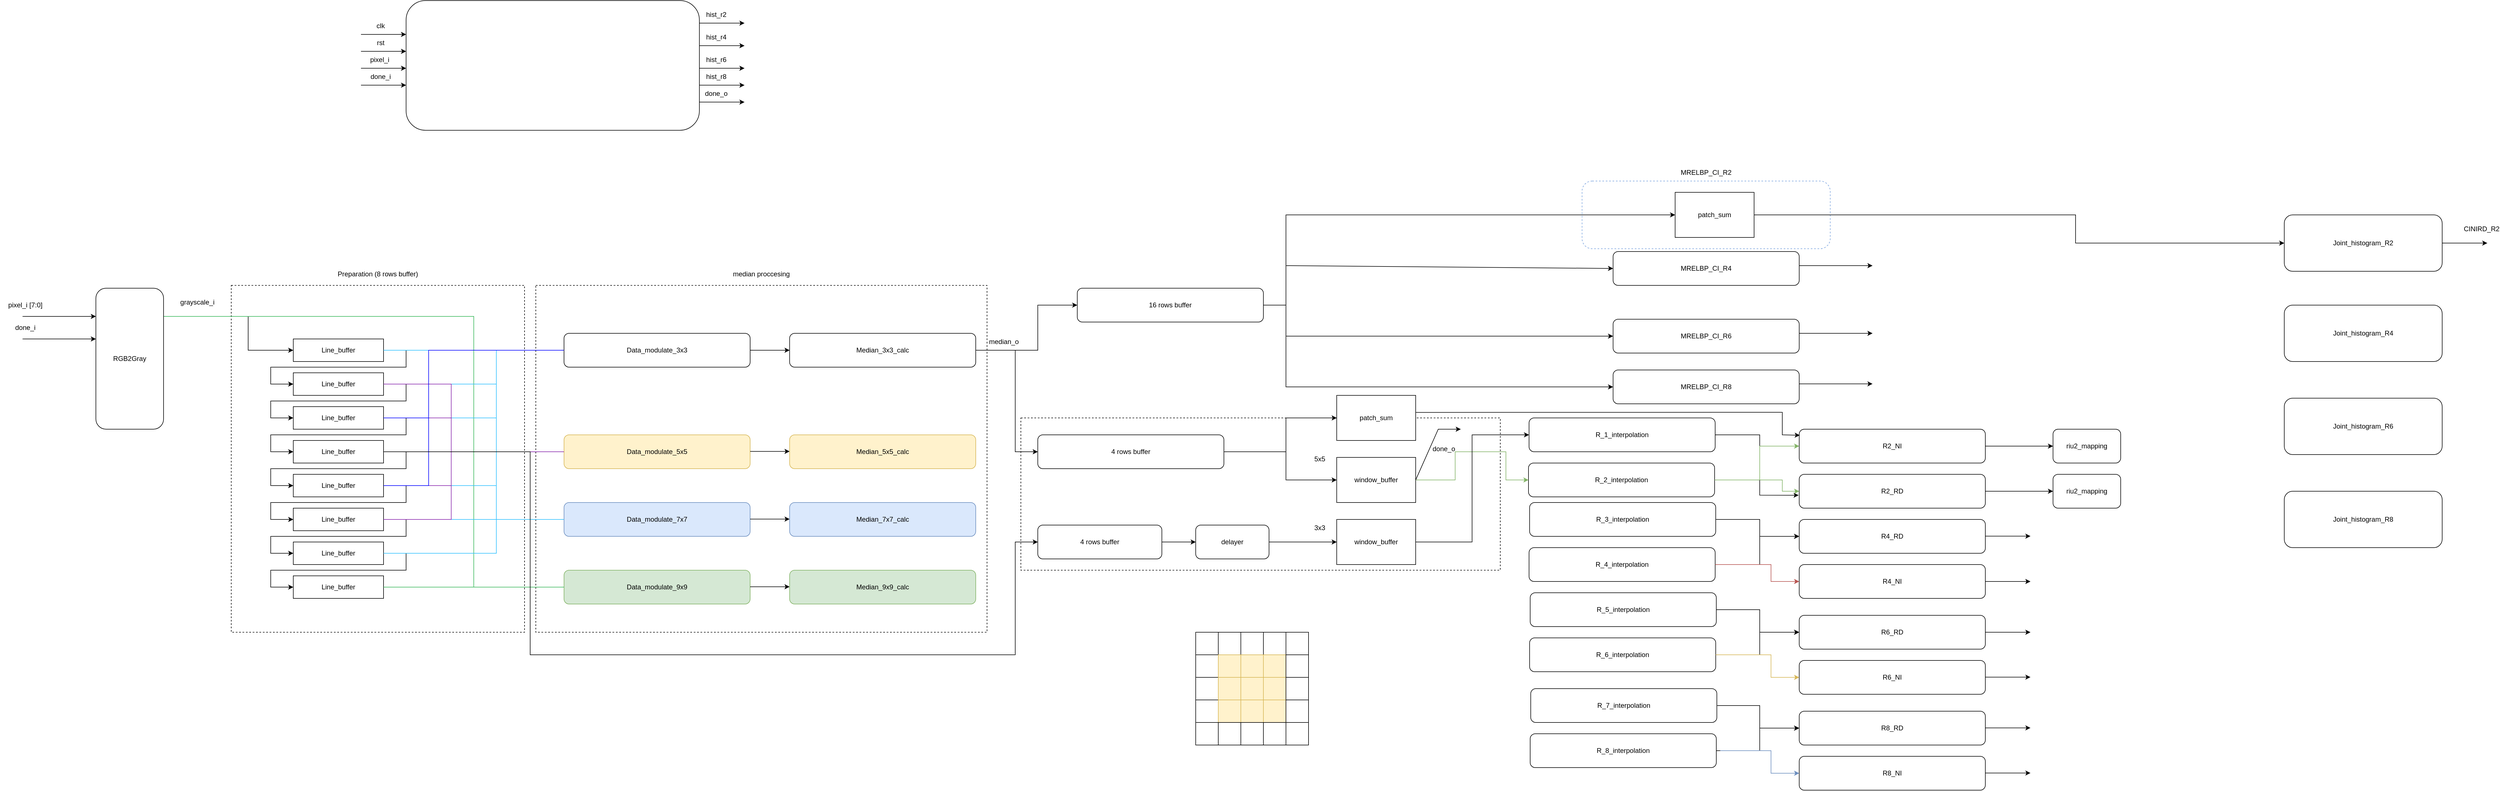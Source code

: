 <mxfile version="26.0.4">
  <diagram id="WNxnk0LURHfRbP0s7R7I" name="Page-1">
    <mxGraphModel dx="3584" dy="1394" grid="1" gridSize="10" guides="1" tooltips="1" connect="1" arrows="1" fold="1" page="1" pageScale="1" pageWidth="850" pageHeight="1100" math="0" shadow="0">
      <root>
        <mxCell id="0" />
        <mxCell id="1" parent="0" />
        <mxCell id="bqpCy2kz2_XDA2Lxjg73-36" value="" style="rounded=0;whiteSpace=wrap;html=1;dashed=1;" parent="1" vertex="1">
          <mxGeometry x="1530" y="1140" width="850" height="270" as="geometry" />
        </mxCell>
        <mxCell id="ZLRa4HKCprrnMZRO4Hse-6" value="" style="rounded=1;whiteSpace=wrap;html=1;dashed=1;strokeColor=#7EA6E0;" parent="1" vertex="1">
          <mxGeometry x="2525" y="720" width="440" height="120" as="geometry" />
        </mxCell>
        <mxCell id="xcWUs8alpo8-Jp0Hv6Uv-5" value="" style="rounded=0;whiteSpace=wrap;html=1;dashed=1;" parent="1" vertex="1">
          <mxGeometry x="670" y="905" width="800" height="615" as="geometry" />
        </mxCell>
        <mxCell id="GmcOGzXTu3tJZgcI8re--47" value="" style="rounded=0;whiteSpace=wrap;html=1;dashed=1;" parent="1" vertex="1">
          <mxGeometry x="130" y="905" width="520" height="615" as="geometry" />
        </mxCell>
        <mxCell id="GmcOGzXTu3tJZgcI8re--1" value="grayscale_i" style="text;html=1;align=center;verticalAlign=middle;whiteSpace=wrap;rounded=0;" parent="1" vertex="1">
          <mxGeometry x="40" y="920" width="60" height="30" as="geometry" />
        </mxCell>
        <mxCell id="GmcOGzXTu3tJZgcI8re--2" value="Line_buffer" style="rounded=0;whiteSpace=wrap;html=1;" parent="1" vertex="1">
          <mxGeometry x="240" y="1000" width="160" height="40" as="geometry" />
        </mxCell>
        <mxCell id="GmcOGzXTu3tJZgcI8re--3" value="Line_buffer" style="rounded=0;whiteSpace=wrap;html=1;" parent="1" vertex="1">
          <mxGeometry x="240" y="1060" width="160" height="40" as="geometry" />
        </mxCell>
        <mxCell id="GmcOGzXTu3tJZgcI8re--4" value="Line_buffer" style="rounded=0;whiteSpace=wrap;html=1;" parent="1" vertex="1">
          <mxGeometry x="240" y="1120" width="160" height="40" as="geometry" />
        </mxCell>
        <mxCell id="GmcOGzXTu3tJZgcI8re--5" value="Line_buffer" style="rounded=0;whiteSpace=wrap;html=1;" parent="1" vertex="1">
          <mxGeometry x="240" y="1180" width="160" height="40" as="geometry" />
        </mxCell>
        <mxCell id="GmcOGzXTu3tJZgcI8re--6" value="Line_buffer" style="rounded=0;whiteSpace=wrap;html=1;" parent="1" vertex="1">
          <mxGeometry x="240" y="1240" width="160" height="40" as="geometry" />
        </mxCell>
        <mxCell id="GmcOGzXTu3tJZgcI8re--7" value="Line_buffer" style="rounded=0;whiteSpace=wrap;html=1;" parent="1" vertex="1">
          <mxGeometry x="240" y="1300" width="160" height="40" as="geometry" />
        </mxCell>
        <mxCell id="GmcOGzXTu3tJZgcI8re--8" value="Line_buffer" style="rounded=0;whiteSpace=wrap;html=1;" parent="1" vertex="1">
          <mxGeometry x="240" y="1360" width="160" height="40" as="geometry" />
        </mxCell>
        <mxCell id="GmcOGzXTu3tJZgcI8re--9" value="Line_buffer" style="rounded=0;whiteSpace=wrap;html=1;" parent="1" vertex="1">
          <mxGeometry x="240" y="1420" width="160" height="40" as="geometry" />
        </mxCell>
        <mxCell id="GmcOGzXTu3tJZgcI8re--10" value="" style="endArrow=classic;html=1;rounded=0;entryX=0;entryY=0.5;entryDx=0;entryDy=0;" parent="1" target="GmcOGzXTu3tJZgcI8re--2" edge="1">
          <mxGeometry width="50" height="50" relative="1" as="geometry">
            <mxPoint x="160" y="960" as="sourcePoint" />
            <mxPoint x="220" y="990" as="targetPoint" />
            <Array as="points">
              <mxPoint x="160" y="1020" />
            </Array>
          </mxGeometry>
        </mxCell>
        <mxCell id="GmcOGzXTu3tJZgcI8re--11" value="" style="endArrow=classic;html=1;rounded=0;exitX=1;exitY=0.5;exitDx=0;exitDy=0;entryX=0;entryY=0.5;entryDx=0;entryDy=0;" parent="1" source="GmcOGzXTu3tJZgcI8re--2" target="GmcOGzXTu3tJZgcI8re--3" edge="1">
          <mxGeometry width="50" height="50" relative="1" as="geometry">
            <mxPoint x="400" y="1060" as="sourcePoint" />
            <mxPoint x="450" y="1010" as="targetPoint" />
            <Array as="points">
              <mxPoint x="440" y="1020" />
              <mxPoint x="440" y="1050" />
              <mxPoint x="200" y="1050" />
              <mxPoint x="200" y="1080" />
            </Array>
          </mxGeometry>
        </mxCell>
        <mxCell id="GmcOGzXTu3tJZgcI8re--12" value="" style="endArrow=classic;html=1;rounded=0;exitX=1;exitY=0.5;exitDx=0;exitDy=0;entryX=0;entryY=0.5;entryDx=0;entryDy=0;" parent="1" source="GmcOGzXTu3tJZgcI8re--3" target="GmcOGzXTu3tJZgcI8re--4" edge="1">
          <mxGeometry width="50" height="50" relative="1" as="geometry">
            <mxPoint x="400" y="1130" as="sourcePoint" />
            <mxPoint x="450" y="1080" as="targetPoint" />
            <Array as="points">
              <mxPoint x="440" y="1080" />
              <mxPoint x="440" y="1110" />
              <mxPoint x="200" y="1110" />
              <mxPoint x="200" y="1140" />
            </Array>
          </mxGeometry>
        </mxCell>
        <mxCell id="GmcOGzXTu3tJZgcI8re--13" value="" style="endArrow=classic;html=1;rounded=0;exitX=1;exitY=0.5;exitDx=0;exitDy=0;entryX=0;entryY=0.5;entryDx=0;entryDy=0;" parent="1" edge="1">
          <mxGeometry width="50" height="50" relative="1" as="geometry">
            <mxPoint x="400" y="1140" as="sourcePoint" />
            <mxPoint x="240" y="1200" as="targetPoint" />
            <Array as="points">
              <mxPoint x="440" y="1140" />
              <mxPoint x="440" y="1170" />
              <mxPoint x="200" y="1170" />
              <mxPoint x="200" y="1200" />
            </Array>
          </mxGeometry>
        </mxCell>
        <mxCell id="GmcOGzXTu3tJZgcI8re--14" value="" style="endArrow=classic;html=1;rounded=0;exitX=1;exitY=0.5;exitDx=0;exitDy=0;entryX=0;entryY=0.5;entryDx=0;entryDy=0;" parent="1" edge="1">
          <mxGeometry width="50" height="50" relative="1" as="geometry">
            <mxPoint x="400" y="1200" as="sourcePoint" />
            <mxPoint x="240" y="1260" as="targetPoint" />
            <Array as="points">
              <mxPoint x="440" y="1200" />
              <mxPoint x="440" y="1230" />
              <mxPoint x="200" y="1230" />
              <mxPoint x="200" y="1260" />
            </Array>
          </mxGeometry>
        </mxCell>
        <mxCell id="GmcOGzXTu3tJZgcI8re--15" value="" style="endArrow=classic;html=1;rounded=0;exitX=1;exitY=0.5;exitDx=0;exitDy=0;entryX=0;entryY=0.5;entryDx=0;entryDy=0;" parent="1" edge="1">
          <mxGeometry width="50" height="50" relative="1" as="geometry">
            <mxPoint x="400" y="1260" as="sourcePoint" />
            <mxPoint x="240" y="1320" as="targetPoint" />
            <Array as="points">
              <mxPoint x="440" y="1260" />
              <mxPoint x="440" y="1290" />
              <mxPoint x="200" y="1290" />
              <mxPoint x="200" y="1320" />
            </Array>
          </mxGeometry>
        </mxCell>
        <mxCell id="GmcOGzXTu3tJZgcI8re--16" value="" style="endArrow=classic;html=1;rounded=0;exitX=1;exitY=0.5;exitDx=0;exitDy=0;entryX=0;entryY=0.5;entryDx=0;entryDy=0;" parent="1" edge="1">
          <mxGeometry width="50" height="50" relative="1" as="geometry">
            <mxPoint x="400" y="1320" as="sourcePoint" />
            <mxPoint x="240" y="1380" as="targetPoint" />
            <Array as="points">
              <mxPoint x="440" y="1320" />
              <mxPoint x="440" y="1350" />
              <mxPoint x="200" y="1350" />
              <mxPoint x="200" y="1380" />
            </Array>
          </mxGeometry>
        </mxCell>
        <mxCell id="GmcOGzXTu3tJZgcI8re--17" value="" style="endArrow=classic;html=1;rounded=0;exitX=1;exitY=0.5;exitDx=0;exitDy=0;entryX=0;entryY=0.5;entryDx=0;entryDy=0;" parent="1" edge="1">
          <mxGeometry width="50" height="50" relative="1" as="geometry">
            <mxPoint x="400" y="1380" as="sourcePoint" />
            <mxPoint x="240" y="1440" as="targetPoint" />
            <Array as="points">
              <mxPoint x="440" y="1380" />
              <mxPoint x="440" y="1410" />
              <mxPoint x="200" y="1410" />
              <mxPoint x="200" y="1440" />
            </Array>
          </mxGeometry>
        </mxCell>
        <mxCell id="GmcOGzXTu3tJZgcI8re--18" value="Data_modulate_3x3" style="rounded=1;whiteSpace=wrap;html=1;" parent="1" vertex="1">
          <mxGeometry x="720" y="990" width="330" height="60" as="geometry" />
        </mxCell>
        <mxCell id="GmcOGzXTu3tJZgcI8re--19" value="Data_modulate_5x5" style="rounded=1;whiteSpace=wrap;html=1;fillColor=#fff2cc;strokeColor=#d6b656;" parent="1" vertex="1">
          <mxGeometry x="720" y="1170" width="330" height="60" as="geometry" />
        </mxCell>
        <mxCell id="GmcOGzXTu3tJZgcI8re--20" value="Data_modulate_7x7" style="rounded=1;whiteSpace=wrap;html=1;fillColor=#dae8fc;strokeColor=#6c8ebf;" parent="1" vertex="1">
          <mxGeometry x="720" y="1290" width="330" height="60" as="geometry" />
        </mxCell>
        <mxCell id="GmcOGzXTu3tJZgcI8re--21" value="Data_modulate_9x9" style="rounded=1;whiteSpace=wrap;html=1;fillColor=#d5e8d4;strokeColor=#82b366;" parent="1" vertex="1">
          <mxGeometry x="720" y="1410" width="330" height="60" as="geometry" />
        </mxCell>
        <mxCell id="GmcOGzXTu3tJZgcI8re--22" value="" style="endArrow=none;html=1;rounded=0;entryX=0;entryY=0.5;entryDx=0;entryDy=0;exitX=1;exitY=0.5;exitDx=0;exitDy=0;fillColor=#f8cecc;strokeColor=#39B85B;" parent="1" source="GmcOGzXTu3tJZgcI8re--9" target="GmcOGzXTu3tJZgcI8re--21" edge="1">
          <mxGeometry width="50" height="50" relative="1" as="geometry">
            <mxPoint x="520" y="1380" as="sourcePoint" />
            <mxPoint x="570" y="1330" as="targetPoint" />
          </mxGeometry>
        </mxCell>
        <mxCell id="GmcOGzXTu3tJZgcI8re--23" value="" style="endArrow=none;html=1;rounded=0;entryX=1;entryY=0.5;entryDx=0;entryDy=0;fillColor=#f8cecc;strokeColor=#39B85B;" parent="1" target="GmcOGzXTu3tJZgcI8re--8" edge="1">
          <mxGeometry width="50" height="50" relative="1" as="geometry">
            <mxPoint x="560" y="1440" as="sourcePoint" />
            <mxPoint x="610" y="1330" as="targetPoint" />
            <Array as="points">
              <mxPoint x="560" y="1380" />
            </Array>
          </mxGeometry>
        </mxCell>
        <mxCell id="GmcOGzXTu3tJZgcI8re--24" value="" style="endArrow=none;html=1;rounded=0;entryX=1;entryY=0.5;entryDx=0;entryDy=0;fillColor=#f8cecc;strokeColor=#39B85B;" parent="1" target="GmcOGzXTu3tJZgcI8re--7" edge="1">
          <mxGeometry width="50" height="50" relative="1" as="geometry">
            <mxPoint x="560" y="1440" as="sourcePoint" />
            <mxPoint x="400" y="1380" as="targetPoint" />
            <Array as="points">
              <mxPoint x="560" y="1320" />
            </Array>
          </mxGeometry>
        </mxCell>
        <mxCell id="GmcOGzXTu3tJZgcI8re--25" value="" style="endArrow=none;html=1;rounded=0;entryX=1;entryY=0.5;entryDx=0;entryDy=0;fillColor=#f8cecc;strokeColor=#39B85B;" parent="1" target="GmcOGzXTu3tJZgcI8re--6" edge="1">
          <mxGeometry width="50" height="50" relative="1" as="geometry">
            <mxPoint x="560" y="1440" as="sourcePoint" />
            <mxPoint x="400" y="1320" as="targetPoint" />
            <Array as="points">
              <mxPoint x="560" y="1260" />
            </Array>
          </mxGeometry>
        </mxCell>
        <mxCell id="GmcOGzXTu3tJZgcI8re--26" value="" style="endArrow=none;html=1;rounded=0;entryX=1;entryY=0.5;entryDx=0;entryDy=0;fillColor=#f8cecc;strokeColor=#39B85B;" parent="1" target="GmcOGzXTu3tJZgcI8re--5" edge="1">
          <mxGeometry width="50" height="50" relative="1" as="geometry">
            <mxPoint x="560" y="1440" as="sourcePoint" />
            <mxPoint x="400" y="1260" as="targetPoint" />
            <Array as="points">
              <mxPoint x="560" y="1200" />
            </Array>
          </mxGeometry>
        </mxCell>
        <mxCell id="GmcOGzXTu3tJZgcI8re--27" value="" style="endArrow=none;html=1;rounded=0;entryX=1;entryY=0.5;entryDx=0;entryDy=0;fillColor=#f8cecc;strokeColor=#39B85B;" parent="1" target="GmcOGzXTu3tJZgcI8re--4" edge="1">
          <mxGeometry width="50" height="50" relative="1" as="geometry">
            <mxPoint x="560" y="1440" as="sourcePoint" />
            <mxPoint x="400" y="1200" as="targetPoint" />
            <Array as="points">
              <mxPoint x="560" y="1140" />
            </Array>
          </mxGeometry>
        </mxCell>
        <mxCell id="GmcOGzXTu3tJZgcI8re--28" value="" style="endArrow=none;html=1;rounded=0;entryX=1;entryY=0.5;entryDx=0;entryDy=0;fillColor=#f8cecc;strokeColor=#39B85B;" parent="1" target="GmcOGzXTu3tJZgcI8re--3" edge="1">
          <mxGeometry width="50" height="50" relative="1" as="geometry">
            <mxPoint x="560" y="1440" as="sourcePoint" />
            <mxPoint x="400" y="1140" as="targetPoint" />
            <Array as="points">
              <mxPoint x="560" y="1080" />
            </Array>
          </mxGeometry>
        </mxCell>
        <mxCell id="GmcOGzXTu3tJZgcI8re--29" value="" style="endArrow=none;html=1;rounded=0;entryX=1;entryY=0.5;entryDx=0;entryDy=0;fillColor=#f8cecc;strokeColor=#39B85B;" parent="1" target="GmcOGzXTu3tJZgcI8re--2" edge="1">
          <mxGeometry width="50" height="50" relative="1" as="geometry">
            <mxPoint x="560" y="1440" as="sourcePoint" />
            <mxPoint x="400" y="1080" as="targetPoint" />
            <Array as="points">
              <mxPoint x="560" y="1020" />
            </Array>
          </mxGeometry>
        </mxCell>
        <mxCell id="GmcOGzXTu3tJZgcI8re--30" value="" style="endArrow=none;html=1;rounded=0;fillColor=#f8cecc;strokeColor=#39B85B;" parent="1" edge="1">
          <mxGeometry width="50" height="50" relative="1" as="geometry">
            <mxPoint x="560" y="1440" as="sourcePoint" />
            <mxPoint x="10" y="960" as="targetPoint" />
            <Array as="points">
              <mxPoint x="560" y="960" />
            </Array>
          </mxGeometry>
        </mxCell>
        <mxCell id="GmcOGzXTu3tJZgcI8re--31" value="" style="endArrow=none;html=1;rounded=0;exitX=1;exitY=0.5;exitDx=0;exitDy=0;entryX=0;entryY=0.5;entryDx=0;entryDy=0;strokeColor=#2EC0FF;" parent="1" source="GmcOGzXTu3tJZgcI8re--8" target="GmcOGzXTu3tJZgcI8re--20" edge="1">
          <mxGeometry width="50" height="50" relative="1" as="geometry">
            <mxPoint x="670" y="1360" as="sourcePoint" />
            <mxPoint x="720" y="1310" as="targetPoint" />
            <Array as="points">
              <mxPoint x="600" y="1380" />
              <mxPoint x="600" y="1320" />
            </Array>
          </mxGeometry>
        </mxCell>
        <mxCell id="GmcOGzXTu3tJZgcI8re--32" value="" style="endArrow=none;html=1;rounded=0;exitX=1;exitY=0.5;exitDx=0;exitDy=0;entryX=0;entryY=0.5;entryDx=0;entryDy=0;strokeColor=#2EC0FF;" parent="1" source="GmcOGzXTu3tJZgcI8re--7" target="GmcOGzXTu3tJZgcI8re--20" edge="1">
          <mxGeometry width="50" height="50" relative="1" as="geometry">
            <mxPoint x="590" y="1310" as="sourcePoint" />
            <mxPoint x="640" y="1260" as="targetPoint" />
          </mxGeometry>
        </mxCell>
        <mxCell id="GmcOGzXTu3tJZgcI8re--33" value="" style="endArrow=none;html=1;rounded=0;exitX=1;exitY=0.5;exitDx=0;exitDy=0;entryX=0;entryY=0.5;entryDx=0;entryDy=0;strokeColor=#2EC0FF;" parent="1" source="GmcOGzXTu3tJZgcI8re--6" target="GmcOGzXTu3tJZgcI8re--20" edge="1">
          <mxGeometry width="50" height="50" relative="1" as="geometry">
            <mxPoint x="620" y="1280" as="sourcePoint" />
            <mxPoint x="670" y="1230" as="targetPoint" />
            <Array as="points">
              <mxPoint x="600" y="1260" />
              <mxPoint x="600" y="1320" />
            </Array>
          </mxGeometry>
        </mxCell>
        <mxCell id="GmcOGzXTu3tJZgcI8re--34" value="" style="endArrow=none;html=1;rounded=0;exitX=1;exitY=0.5;exitDx=0;exitDy=0;entryX=0;entryY=0.5;entryDx=0;entryDy=0;strokeColor=#2EC0FF;" parent="1" source="GmcOGzXTu3tJZgcI8re--5" edge="1">
          <mxGeometry width="50" height="50" relative="1" as="geometry">
            <mxPoint x="400" y="1260" as="sourcePoint" />
            <mxPoint x="720" y="1320" as="targetPoint" />
            <Array as="points">
              <mxPoint x="600" y="1200" />
              <mxPoint x="600" y="1320" />
            </Array>
          </mxGeometry>
        </mxCell>
        <mxCell id="GmcOGzXTu3tJZgcI8re--35" value="" style="endArrow=none;html=1;rounded=0;exitX=1;exitY=0.5;exitDx=0;exitDy=0;entryX=0;entryY=0.5;entryDx=0;entryDy=0;strokeColor=#2EC0FF;" parent="1" source="GmcOGzXTu3tJZgcI8re--4" edge="1">
          <mxGeometry width="50" height="50" relative="1" as="geometry">
            <mxPoint x="400" y="1200" as="sourcePoint" />
            <mxPoint x="720" y="1320" as="targetPoint" />
            <Array as="points">
              <mxPoint x="600" y="1140" />
              <mxPoint x="600" y="1320" />
            </Array>
          </mxGeometry>
        </mxCell>
        <mxCell id="GmcOGzXTu3tJZgcI8re--36" value="" style="endArrow=none;html=1;rounded=0;entryX=0;entryY=0.5;entryDx=0;entryDy=0;exitX=1;exitY=0.5;exitDx=0;exitDy=0;strokeColor=#2EC0FF;" parent="1" source="GmcOGzXTu3tJZgcI8re--3" edge="1">
          <mxGeometry width="50" height="50" relative="1" as="geometry">
            <mxPoint x="410" y="1080" as="sourcePoint" />
            <mxPoint x="720" y="1320" as="targetPoint" />
            <Array as="points">
              <mxPoint x="600" y="1080" />
              <mxPoint x="600" y="1320" />
            </Array>
          </mxGeometry>
        </mxCell>
        <mxCell id="GmcOGzXTu3tJZgcI8re--37" value="" style="endArrow=none;html=1;rounded=0;entryX=0;entryY=0.5;entryDx=0;entryDy=0;exitX=1;exitY=0.5;exitDx=0;exitDy=0;strokeColor=#2EC0FF;" parent="1" source="GmcOGzXTu3tJZgcI8re--2" edge="1">
          <mxGeometry width="50" height="50" relative="1" as="geometry">
            <mxPoint x="400" y="1080" as="sourcePoint" />
            <mxPoint x="720" y="1320" as="targetPoint" />
            <Array as="points">
              <mxPoint x="600" y="1020" />
              <mxPoint x="600" y="1320" />
            </Array>
          </mxGeometry>
        </mxCell>
        <mxCell id="GmcOGzXTu3tJZgcI8re--38" value="" style="endArrow=none;html=1;rounded=0;entryX=0;entryY=0.5;entryDx=0;entryDy=0;exitX=1;exitY=0.5;exitDx=0;exitDy=0;strokeColor=#8825ad;" parent="1" source="GmcOGzXTu3tJZgcI8re--7" target="GmcOGzXTu3tJZgcI8re--19" edge="1">
          <mxGeometry width="50" height="50" relative="1" as="geometry">
            <mxPoint x="590" y="1270" as="sourcePoint" />
            <mxPoint x="640" y="1220" as="targetPoint" />
            <Array as="points">
              <mxPoint x="520" y="1320" />
              <mxPoint x="520" y="1200" />
            </Array>
          </mxGeometry>
        </mxCell>
        <mxCell id="GmcOGzXTu3tJZgcI8re--39" value="" style="endArrow=none;html=1;rounded=0;entryX=0;entryY=0.5;entryDx=0;entryDy=0;exitX=1;exitY=0.5;exitDx=0;exitDy=0;strokeColor=#8825ad;" parent="1" source="GmcOGzXTu3tJZgcI8re--5" target="GmcOGzXTu3tJZgcI8re--19" edge="1">
          <mxGeometry width="50" height="50" relative="1" as="geometry">
            <mxPoint x="620" y="1280" as="sourcePoint" />
            <mxPoint x="670" y="1230" as="targetPoint" />
          </mxGeometry>
        </mxCell>
        <mxCell id="GmcOGzXTu3tJZgcI8re--40" value="" style="endArrow=none;html=1;rounded=0;entryX=0;entryY=0.5;entryDx=0;entryDy=0;exitX=1;exitY=0.5;exitDx=0;exitDy=0;strokeColor=#8825ad;" parent="1" source="GmcOGzXTu3tJZgcI8re--6" target="GmcOGzXTu3tJZgcI8re--19" edge="1">
          <mxGeometry width="50" height="50" relative="1" as="geometry">
            <mxPoint x="480" y="1380" as="sourcePoint" />
            <mxPoint x="530" y="1330" as="targetPoint" />
            <Array as="points">
              <mxPoint x="520" y="1260" />
              <mxPoint x="520" y="1200" />
            </Array>
          </mxGeometry>
        </mxCell>
        <mxCell id="GmcOGzXTu3tJZgcI8re--41" value="" style="endArrow=none;html=1;rounded=0;exitX=1;exitY=0.5;exitDx=0;exitDy=0;entryX=0;entryY=0.5;entryDx=0;entryDy=0;strokeColor=#8825ad;" parent="1" source="GmcOGzXTu3tJZgcI8re--4" target="GmcOGzXTu3tJZgcI8re--19" edge="1">
          <mxGeometry width="50" height="50" relative="1" as="geometry">
            <mxPoint x="400" y="1140" as="sourcePoint" />
            <mxPoint x="570" y="1110" as="targetPoint" />
            <Array as="points">
              <mxPoint x="520" y="1140" />
              <mxPoint x="520" y="1200" />
            </Array>
          </mxGeometry>
        </mxCell>
        <mxCell id="GmcOGzXTu3tJZgcI8re--42" value="" style="endArrow=none;html=1;rounded=0;entryX=0;entryY=0.5;entryDx=0;entryDy=0;exitX=1;exitY=0.5;exitDx=0;exitDy=0;strokeColor=#8825ad;" parent="1" source="GmcOGzXTu3tJZgcI8re--3" target="GmcOGzXTu3tJZgcI8re--19" edge="1">
          <mxGeometry width="50" height="50" relative="1" as="geometry">
            <mxPoint x="510" y="1240" as="sourcePoint" />
            <mxPoint x="560" y="1190" as="targetPoint" />
            <Array as="points">
              <mxPoint x="520" y="1080" />
              <mxPoint x="520" y="1200" />
            </Array>
          </mxGeometry>
        </mxCell>
        <mxCell id="GmcOGzXTu3tJZgcI8re--43" value="" style="endArrow=none;html=1;rounded=0;entryX=0;entryY=0.5;entryDx=0;entryDy=0;exitX=1;exitY=0.5;exitDx=0;exitDy=0;fillColor=#f8cecc;strokeColor=#0000FF;" parent="1" source="GmcOGzXTu3tJZgcI8re--6" target="GmcOGzXTu3tJZgcI8re--18" edge="1">
          <mxGeometry width="50" height="50" relative="1" as="geometry">
            <mxPoint x="660" y="1090" as="sourcePoint" />
            <mxPoint x="710" y="1040" as="targetPoint" />
            <Array as="points">
              <mxPoint x="440" y="1260" />
              <mxPoint x="480" y="1260" />
              <mxPoint x="480" y="1020" />
            </Array>
          </mxGeometry>
        </mxCell>
        <mxCell id="GmcOGzXTu3tJZgcI8re--44" value="" style="endArrow=none;html=1;rounded=0;entryX=0;entryY=0.5;entryDx=0;entryDy=0;fillColor=#f8cecc;strokeColor=#0000FF;exitX=1;exitY=0.5;exitDx=0;exitDy=0;" parent="1" source="GmcOGzXTu3tJZgcI8re--5" target="GmcOGzXTu3tJZgcI8re--18" edge="1">
          <mxGeometry width="50" height="50" relative="1" as="geometry">
            <mxPoint x="470" y="1110" as="sourcePoint" />
            <mxPoint x="580" y="1090" as="targetPoint" />
            <Array as="points">
              <mxPoint x="480" y="1200" />
              <mxPoint x="480" y="1020" />
            </Array>
          </mxGeometry>
        </mxCell>
        <mxCell id="GmcOGzXTu3tJZgcI8re--45" value="" style="endArrow=none;html=1;rounded=0;entryX=0;entryY=0.5;entryDx=0;entryDy=0;exitX=1;exitY=0.5;exitDx=0;exitDy=0;fillColor=#f8cecc;strokeColor=#0000FF;" parent="1" source="GmcOGzXTu3tJZgcI8re--4" target="GmcOGzXTu3tJZgcI8re--18" edge="1">
          <mxGeometry width="50" height="50" relative="1" as="geometry">
            <mxPoint x="530" y="1140" as="sourcePoint" />
            <mxPoint x="580" y="1090" as="targetPoint" />
            <Array as="points">
              <mxPoint x="480" y="1140" />
              <mxPoint x="480" y="1020" />
            </Array>
          </mxGeometry>
        </mxCell>
        <mxCell id="GmcOGzXTu3tJZgcI8re--48" value="Preparation (8 rows buffer)" style="text;html=1;align=center;verticalAlign=middle;whiteSpace=wrap;rounded=0;" parent="1" vertex="1">
          <mxGeometry x="290" y="870" width="200" height="30" as="geometry" />
        </mxCell>
        <mxCell id="GmcOGzXTu3tJZgcI8re--49" value="" style="endArrow=classic;html=1;rounded=0;exitX=1;exitY=0.5;exitDx=0;exitDy=0;" parent="1" source="GmcOGzXTu3tJZgcI8re--18" edge="1">
          <mxGeometry width="50" height="50" relative="1" as="geometry">
            <mxPoint x="1130" y="1060" as="sourcePoint" />
            <mxPoint x="1120" y="1020" as="targetPoint" />
          </mxGeometry>
        </mxCell>
        <mxCell id="GmcOGzXTu3tJZgcI8re--53" value="" style="endArrow=classic;html=1;rounded=0;exitX=1;exitY=0.5;exitDx=0;exitDy=0;" parent="1" edge="1">
          <mxGeometry width="50" height="50" relative="1" as="geometry">
            <mxPoint x="1050" y="1199.41" as="sourcePoint" />
            <mxPoint x="1120" y="1199.41" as="targetPoint" />
          </mxGeometry>
        </mxCell>
        <mxCell id="GmcOGzXTu3tJZgcI8re--54" value="" style="endArrow=classic;html=1;rounded=0;exitX=1;exitY=0.5;exitDx=0;exitDy=0;" parent="1" edge="1">
          <mxGeometry width="50" height="50" relative="1" as="geometry">
            <mxPoint x="1050" y="1319.41" as="sourcePoint" />
            <mxPoint x="1120" y="1319.41" as="targetPoint" />
          </mxGeometry>
        </mxCell>
        <mxCell id="GmcOGzXTu3tJZgcI8re--55" value="" style="endArrow=classic;html=1;rounded=0;exitX=1;exitY=0.5;exitDx=0;exitDy=0;" parent="1" edge="1">
          <mxGeometry width="50" height="50" relative="1" as="geometry">
            <mxPoint x="1050" y="1439.41" as="sourcePoint" />
            <mxPoint x="1120" y="1439.41" as="targetPoint" />
          </mxGeometry>
        </mxCell>
        <mxCell id="GmcOGzXTu3tJZgcI8re--56" value="Median_3x3_calc" style="rounded=1;whiteSpace=wrap;html=1;" parent="1" vertex="1">
          <mxGeometry x="1120" y="990" width="330" height="60" as="geometry" />
        </mxCell>
        <mxCell id="GmcOGzXTu3tJZgcI8re--57" value="Median_5x5_calc" style="rounded=1;whiteSpace=wrap;html=1;fillColor=#fff2cc;strokeColor=#d6b656;" parent="1" vertex="1">
          <mxGeometry x="1120" y="1170" width="330" height="60" as="geometry" />
        </mxCell>
        <mxCell id="GmcOGzXTu3tJZgcI8re--58" value="Median_7x7_calc" style="rounded=1;whiteSpace=wrap;html=1;fillColor=#dae8fc;strokeColor=#6c8ebf;" parent="1" vertex="1">
          <mxGeometry x="1120" y="1290" width="330" height="60" as="geometry" />
        </mxCell>
        <mxCell id="GmcOGzXTu3tJZgcI8re--59" value="Median_9x9_calc" style="rounded=1;whiteSpace=wrap;html=1;fillColor=#d5e8d4;strokeColor=#82b366;" parent="1" vertex="1">
          <mxGeometry x="1120" y="1410" width="330" height="60" as="geometry" />
        </mxCell>
        <mxCell id="GmcOGzXTu3tJZgcI8re--84" value="median_o" style="text;html=1;align=center;verticalAlign=middle;whiteSpace=wrap;rounded=0;" parent="1" vertex="1">
          <mxGeometry x="1470" y="990" width="60" height="30" as="geometry" />
        </mxCell>
        <mxCell id="xcWUs8alpo8-Jp0Hv6Uv-1" value="4 rows buffer" style="rounded=1;whiteSpace=wrap;html=1;" parent="1" vertex="1">
          <mxGeometry x="1560" y="1170" width="330" height="60" as="geometry" />
        </mxCell>
        <mxCell id="xcWUs8alpo8-Jp0Hv6Uv-7" value="median proccesing" style="text;html=1;align=center;verticalAlign=middle;whiteSpace=wrap;rounded=0;" parent="1" vertex="1">
          <mxGeometry x="970" y="870" width="200" height="30" as="geometry" />
        </mxCell>
        <mxCell id="xcWUs8alpo8-Jp0Hv6Uv-8" value="" style="endArrow=classic;html=1;rounded=0;exitX=1;exitY=0.5;exitDx=0;exitDy=0;entryX=0;entryY=0.5;entryDx=0;entryDy=0;" parent="1" source="GmcOGzXTu3tJZgcI8re--56" target="xcWUs8alpo8-Jp0Hv6Uv-1" edge="1">
          <mxGeometry width="50" height="50" relative="1" as="geometry">
            <mxPoint x="1990" y="1230" as="sourcePoint" />
            <mxPoint x="2040" y="1180" as="targetPoint" />
            <Array as="points">
              <mxPoint x="1520" y="1020" />
              <mxPoint x="1520" y="1200" />
            </Array>
          </mxGeometry>
        </mxCell>
        <mxCell id="cKaFTFPh17Z6DULblfAX-4" value="16 rows buffer" style="rounded=1;whiteSpace=wrap;html=1;" parent="1" vertex="1">
          <mxGeometry x="1630" y="910" width="330" height="60" as="geometry" />
        </mxCell>
        <mxCell id="cKaFTFPh17Z6DULblfAX-6" value="" style="endArrow=classic;html=1;rounded=0;exitX=1;exitY=0.5;exitDx=0;exitDy=0;entryX=0;entryY=0.5;entryDx=0;entryDy=0;" parent="1" source="GmcOGzXTu3tJZgcI8re--56" target="cKaFTFPh17Z6DULblfAX-4" edge="1">
          <mxGeometry width="50" height="50" relative="1" as="geometry">
            <mxPoint x="1650" y="1070" as="sourcePoint" />
            <mxPoint x="1700" y="1020" as="targetPoint" />
            <Array as="points">
              <mxPoint x="1560" y="1020" />
              <mxPoint x="1560" y="940" />
            </Array>
          </mxGeometry>
        </mxCell>
        <mxCell id="cKaFTFPh17Z6DULblfAX-10" value="MRELBP_CI_R4" style="rounded=1;whiteSpace=wrap;html=1;" parent="1" vertex="1">
          <mxGeometry x="2580" y="845" width="330" height="60" as="geometry" />
        </mxCell>
        <mxCell id="cKaFTFPh17Z6DULblfAX-11" value="MRELBP_CI_R6" style="rounded=1;whiteSpace=wrap;html=1;" parent="1" vertex="1">
          <mxGeometry x="2580" y="965" width="330" height="60" as="geometry" />
        </mxCell>
        <mxCell id="cKaFTFPh17Z6DULblfAX-12" value="MRELBP_CI_R8" style="rounded=1;whiteSpace=wrap;html=1;" parent="1" vertex="1">
          <mxGeometry x="2580" y="1055" width="330" height="60" as="geometry" />
        </mxCell>
        <mxCell id="oXViZq4bpHaVGdFtksc9-2" value="" style="endArrow=classic;html=1;rounded=0;" parent="1" edge="1">
          <mxGeometry width="50" height="50" relative="1" as="geometry">
            <mxPoint x="-240" y="960" as="sourcePoint" />
            <mxPoint x="-110" y="960" as="targetPoint" />
          </mxGeometry>
        </mxCell>
        <mxCell id="oXViZq4bpHaVGdFtksc9-3" value="" style="endArrow=classic;html=1;rounded=0;" parent="1" edge="1">
          <mxGeometry width="50" height="50" relative="1" as="geometry">
            <mxPoint x="-240" y="1000" as="sourcePoint" />
            <mxPoint x="-110" y="1000" as="targetPoint" />
          </mxGeometry>
        </mxCell>
        <mxCell id="oXViZq4bpHaVGdFtksc9-5" value="pixel_i [7:0]" style="text;html=1;align=center;verticalAlign=middle;whiteSpace=wrap;rounded=0;" parent="1" vertex="1">
          <mxGeometry x="-280" y="925" width="90" height="30" as="geometry" />
        </mxCell>
        <mxCell id="oXViZq4bpHaVGdFtksc9-6" value="done_i" style="text;html=1;align=center;verticalAlign=middle;whiteSpace=wrap;rounded=0;" parent="1" vertex="1">
          <mxGeometry x="-280" y="965" width="90" height="30" as="geometry" />
        </mxCell>
        <mxCell id="oXViZq4bpHaVGdFtksc9-7" value="" style="endArrow=classic;html=1;rounded=0;exitX=1;exitY=0.5;exitDx=0;exitDy=0;entryX=0;entryY=0.5;entryDx=0;entryDy=0;" parent="1" source="cKaFTFPh17Z6DULblfAX-4" target="ZLRa4HKCprrnMZRO4Hse-2" edge="1">
          <mxGeometry width="50" height="50" relative="1" as="geometry">
            <mxPoint x="2020" y="970" as="sourcePoint" />
            <mxPoint x="2200" y="779" as="targetPoint" />
            <Array as="points">
              <mxPoint x="2000" y="940" />
              <mxPoint x="2000" y="780" />
            </Array>
          </mxGeometry>
        </mxCell>
        <mxCell id="oXViZq4bpHaVGdFtksc9-8" value="" style="endArrow=classic;html=1;rounded=0;entryX=0;entryY=0.5;entryDx=0;entryDy=0;" parent="1" target="cKaFTFPh17Z6DULblfAX-10" edge="1">
          <mxGeometry width="50" height="50" relative="1" as="geometry">
            <mxPoint x="1960" y="940" as="sourcePoint" />
            <mxPoint x="2099.01" y="869.42" as="targetPoint" />
            <Array as="points">
              <mxPoint x="2000" y="940" />
              <mxPoint x="2000" y="870" />
            </Array>
          </mxGeometry>
        </mxCell>
        <mxCell id="oXViZq4bpHaVGdFtksc9-9" value="" style="endArrow=classic;html=1;rounded=0;exitX=1;exitY=0.5;exitDx=0;exitDy=0;entryX=0;entryY=0.5;entryDx=0;entryDy=0;" parent="1" source="cKaFTFPh17Z6DULblfAX-4" target="cKaFTFPh17Z6DULblfAX-11" edge="1">
          <mxGeometry width="50" height="50" relative="1" as="geometry">
            <mxPoint x="2030" y="1000" as="sourcePoint" />
            <mxPoint x="2100" y="995" as="targetPoint" />
            <Array as="points">
              <mxPoint x="2000" y="940" />
              <mxPoint x="2000" y="995" />
            </Array>
          </mxGeometry>
        </mxCell>
        <mxCell id="oXViZq4bpHaVGdFtksc9-11" value="" style="endArrow=classic;html=1;rounded=0;exitX=1;exitY=0.5;exitDx=0;exitDy=0;entryX=0;entryY=0.5;entryDx=0;entryDy=0;" parent="1" source="cKaFTFPh17Z6DULblfAX-4" target="cKaFTFPh17Z6DULblfAX-12" edge="1">
          <mxGeometry width="50" height="50" relative="1" as="geometry">
            <mxPoint x="2040" y="1040" as="sourcePoint" />
            <mxPoint x="2100" y="1085" as="targetPoint" />
            <Array as="points">
              <mxPoint x="2000" y="940" />
              <mxPoint x="2000" y="1085" />
            </Array>
          </mxGeometry>
        </mxCell>
        <mxCell id="oXViZq4bpHaVGdFtksc9-15" value="RGB2Gray" style="rounded=1;whiteSpace=wrap;html=1;" parent="1" vertex="1">
          <mxGeometry x="-110" y="910" width="120" height="250" as="geometry" />
        </mxCell>
        <mxCell id="oXViZq4bpHaVGdFtksc9-16" value="" style="endArrow=classic;html=1;rounded=0;exitX=1;exitY=0.5;exitDx=0;exitDy=0;entryX=0;entryY=0.5;entryDx=0;entryDy=0;" parent="1" source="ZLRa4HKCprrnMZRO4Hse-2" target="oYHVJnOS4saPGdLuuCbE-1" edge="1">
          <mxGeometry width="50" height="50" relative="1" as="geometry">
            <mxPoint x="2901" y="780" as="sourcePoint" />
            <mxPoint x="3040" y="780" as="targetPoint" />
            <Array as="points">
              <mxPoint x="3160" y="780" />
              <mxPoint x="3400" y="780" />
              <mxPoint x="3400" y="830" />
            </Array>
          </mxGeometry>
        </mxCell>
        <mxCell id="oXViZq4bpHaVGdFtksc9-20" value="" style="endArrow=classic;html=1;rounded=0;exitX=1;exitY=0.417;exitDx=0;exitDy=0;entryX=0;entryY=0.5;entryDx=0;entryDy=0;exitPerimeter=0;" parent="1" edge="1">
          <mxGeometry width="50" height="50" relative="1" as="geometry">
            <mxPoint x="2910" y="870" as="sourcePoint" />
            <mxPoint x="3040" y="870" as="targetPoint" />
          </mxGeometry>
        </mxCell>
        <mxCell id="oXViZq4bpHaVGdFtksc9-21" value="" style="endArrow=classic;html=1;rounded=0;exitX=1;exitY=0.417;exitDx=0;exitDy=0;entryX=0;entryY=0.5;entryDx=0;entryDy=0;exitPerimeter=0;" parent="1" edge="1">
          <mxGeometry width="50" height="50" relative="1" as="geometry">
            <mxPoint x="2910" y="990" as="sourcePoint" />
            <mxPoint x="3040" y="990" as="targetPoint" />
          </mxGeometry>
        </mxCell>
        <mxCell id="oXViZq4bpHaVGdFtksc9-22" value="" style="endArrow=classic;html=1;rounded=0;exitX=1;exitY=0.417;exitDx=0;exitDy=0;entryX=0;entryY=0.5;entryDx=0;entryDy=0;exitPerimeter=0;" parent="1" edge="1">
          <mxGeometry width="50" height="50" relative="1" as="geometry">
            <mxPoint x="2910" y="1079.58" as="sourcePoint" />
            <mxPoint x="3040" y="1079.58" as="targetPoint" />
          </mxGeometry>
        </mxCell>
        <mxCell id="oXViZq4bpHaVGdFtksc9-35" value="" style="endArrow=classic;html=1;rounded=0;exitX=1;exitY=0.5;exitDx=0;exitDy=0;entryX=0;entryY=0.5;entryDx=0;entryDy=0;" parent="1" source="xcWUs8alpo8-Jp0Hv6Uv-1" target="ZLRa4HKCprrnMZRO4Hse-8" edge="1">
          <mxGeometry width="50" height="50" relative="1" as="geometry">
            <mxPoint x="2260" y="1140" as="sourcePoint" />
            <mxPoint x="2021" y="1200" as="targetPoint" />
            <Array as="points">
              <mxPoint x="2000" y="1200" />
              <mxPoint x="2000" y="1140" />
            </Array>
          </mxGeometry>
        </mxCell>
        <mxCell id="oXViZq4bpHaVGdFtksc9-40" value="R_1_interpolation" style="rounded=1;whiteSpace=wrap;html=1;" parent="1" vertex="1">
          <mxGeometry x="2431" y="1140" width="330" height="60" as="geometry" />
        </mxCell>
        <mxCell id="oXViZq4bpHaVGdFtksc9-41" value="R_2_interpolation" style="rounded=1;whiteSpace=wrap;html=1;" parent="1" vertex="1">
          <mxGeometry x="2430" y="1220" width="330" height="60" as="geometry" />
        </mxCell>
        <mxCell id="oXViZq4bpHaVGdFtksc9-43" value="" style="endArrow=classic;html=1;rounded=0;entryX=0;entryY=0.5;entryDx=0;entryDy=0;fillColor=#d5e8d4;strokeColor=#82b366;" parent="1" target="oXViZq4bpHaVGdFtksc9-41" edge="1">
          <mxGeometry width="50" height="50" relative="1" as="geometry">
            <mxPoint x="2350" y="1200" as="sourcePoint" />
            <mxPoint x="2420" y="1170" as="targetPoint" />
            <Array as="points">
              <mxPoint x="2390" y="1200" />
              <mxPoint x="2390" y="1250" />
            </Array>
          </mxGeometry>
        </mxCell>
        <mxCell id="oXViZq4bpHaVGdFtksc9-44" value="R_3_interpolation" style="rounded=1;whiteSpace=wrap;html=1;" parent="1" vertex="1">
          <mxGeometry x="2432" y="1290" width="330" height="60" as="geometry" />
        </mxCell>
        <mxCell id="oXViZq4bpHaVGdFtksc9-45" value="R_4_interpolation" style="rounded=1;whiteSpace=wrap;html=1;" parent="1" vertex="1">
          <mxGeometry x="2431" y="1370" width="330" height="60" as="geometry" />
        </mxCell>
        <mxCell id="oXViZq4bpHaVGdFtksc9-46" value="R_5_interpolation" style="rounded=1;whiteSpace=wrap;html=1;" parent="1" vertex="1">
          <mxGeometry x="2433" y="1450" width="330" height="60" as="geometry" />
        </mxCell>
        <mxCell id="oXViZq4bpHaVGdFtksc9-47" value="R_6_interpolation" style="rounded=1;whiteSpace=wrap;html=1;" parent="1" vertex="1">
          <mxGeometry x="2432" y="1530" width="330" height="60" as="geometry" />
        </mxCell>
        <mxCell id="oXViZq4bpHaVGdFtksc9-48" value="R_7_interpolation" style="rounded=1;whiteSpace=wrap;html=1;" parent="1" vertex="1">
          <mxGeometry x="2434" y="1620" width="330" height="60" as="geometry" />
        </mxCell>
        <mxCell id="oXViZq4bpHaVGdFtksc9-49" value="R_8_interpolation" style="rounded=1;whiteSpace=wrap;html=1;" parent="1" vertex="1">
          <mxGeometry x="2433" y="1700" width="330" height="60" as="geometry" />
        </mxCell>
        <mxCell id="oXViZq4bpHaVGdFtksc9-57" value="R2_NI" style="rounded=1;whiteSpace=wrap;html=1;" parent="1" vertex="1">
          <mxGeometry x="2910" y="1160" width="330" height="60" as="geometry" />
        </mxCell>
        <mxCell id="oXViZq4bpHaVGdFtksc9-59" value="R2_RD" style="rounded=1;whiteSpace=wrap;html=1;" parent="1" vertex="1">
          <mxGeometry x="2910" y="1240" width="330" height="60" as="geometry" />
        </mxCell>
        <mxCell id="oXViZq4bpHaVGdFtksc9-60" value="" style="endArrow=classic;html=1;rounded=0;entryX=-0.003;entryY=0.618;entryDx=0;entryDy=0;exitX=1;exitY=0.5;exitDx=0;exitDy=0;entryPerimeter=0;" parent="1" source="oXViZq4bpHaVGdFtksc9-40" target="oXViZq4bpHaVGdFtksc9-59" edge="1">
          <mxGeometry width="50" height="50" relative="1" as="geometry">
            <mxPoint x="2720" y="1270" as="sourcePoint" />
            <mxPoint x="2770" y="1220" as="targetPoint" />
            <Array as="points">
              <mxPoint x="2840" y="1170" />
              <mxPoint x="2840" y="1277" />
            </Array>
          </mxGeometry>
        </mxCell>
        <mxCell id="oXViZq4bpHaVGdFtksc9-61" value="" style="endArrow=classic;html=1;rounded=0;exitX=1;exitY=0.5;exitDx=0;exitDy=0;entryX=0;entryY=0.5;entryDx=0;entryDy=0;fillColor=#d5e8d4;strokeColor=#82b366;" parent="1" source="oXViZq4bpHaVGdFtksc9-41" target="oXViZq4bpHaVGdFtksc9-57" edge="1">
          <mxGeometry width="50" height="50" relative="1" as="geometry">
            <mxPoint x="2820" y="1250" as="sourcePoint" />
            <mxPoint x="2870" y="1200" as="targetPoint" />
            <Array as="points">
              <mxPoint x="2840" y="1250" />
              <mxPoint x="2840" y="1190" />
            </Array>
          </mxGeometry>
        </mxCell>
        <mxCell id="oXViZq4bpHaVGdFtksc9-62" value="" style="endArrow=classic;html=1;rounded=0;exitX=1;exitY=0.5;exitDx=0;exitDy=0;entryX=0;entryY=0.5;entryDx=0;entryDy=0;fillColor=#d5e8d4;strokeColor=#82b366;" parent="1" source="oXViZq4bpHaVGdFtksc9-41" target="oXViZq4bpHaVGdFtksc9-59" edge="1">
          <mxGeometry width="50" height="50" relative="1" as="geometry">
            <mxPoint x="2770" y="1270" as="sourcePoint" />
            <mxPoint x="2820" y="1220" as="targetPoint" />
            <Array as="points">
              <mxPoint x="2880" y="1250" />
              <mxPoint x="2880" y="1270" />
            </Array>
          </mxGeometry>
        </mxCell>
        <mxCell id="oXViZq4bpHaVGdFtksc9-63" value="R4_RD" style="rounded=1;whiteSpace=wrap;html=1;" parent="1" vertex="1">
          <mxGeometry x="2910" y="1320" width="330" height="60" as="geometry" />
        </mxCell>
        <mxCell id="oXViZq4bpHaVGdFtksc9-64" value="R4_NI" style="rounded=1;whiteSpace=wrap;html=1;" parent="1" vertex="1">
          <mxGeometry x="2910" y="1400" width="330" height="60" as="geometry" />
        </mxCell>
        <mxCell id="oXViZq4bpHaVGdFtksc9-65" value="" style="endArrow=classic;html=1;rounded=0;exitX=1;exitY=0.5;exitDx=0;exitDy=0;entryX=0;entryY=0.5;entryDx=0;entryDy=0;" parent="1" source="oXViZq4bpHaVGdFtksc9-44" target="oXViZq4bpHaVGdFtksc9-63" edge="1">
          <mxGeometry width="50" height="50" relative="1" as="geometry">
            <mxPoint x="2820" y="1440" as="sourcePoint" />
            <mxPoint x="2870" y="1390" as="targetPoint" />
            <Array as="points">
              <mxPoint x="2840" y="1320" />
              <mxPoint x="2840" y="1350" />
            </Array>
          </mxGeometry>
        </mxCell>
        <mxCell id="oXViZq4bpHaVGdFtksc9-66" value="" style="endArrow=classic;html=1;rounded=0;exitX=1;exitY=0.5;exitDx=0;exitDy=0;" parent="1" source="oXViZq4bpHaVGdFtksc9-45" edge="1">
          <mxGeometry width="50" height="50" relative="1" as="geometry">
            <mxPoint x="2810" y="1400" as="sourcePoint" />
            <mxPoint x="2910" y="1350" as="targetPoint" />
            <Array as="points">
              <mxPoint x="2840" y="1400" />
              <mxPoint x="2840" y="1350" />
            </Array>
          </mxGeometry>
        </mxCell>
        <mxCell id="oXViZq4bpHaVGdFtksc9-67" value="" style="endArrow=classic;html=1;rounded=0;exitX=1;exitY=0.5;exitDx=0;exitDy=0;entryX=0;entryY=0.5;entryDx=0;entryDy=0;fillColor=#f8cecc;strokeColor=#b85450;" parent="1" source="oXViZq4bpHaVGdFtksc9-45" target="oXViZq4bpHaVGdFtksc9-64" edge="1">
          <mxGeometry width="50" height="50" relative="1" as="geometry">
            <mxPoint x="2840" y="1470" as="sourcePoint" />
            <mxPoint x="2890" y="1420" as="targetPoint" />
            <Array as="points">
              <mxPoint x="2860" y="1400" />
              <mxPoint x="2860" y="1430" />
            </Array>
          </mxGeometry>
        </mxCell>
        <mxCell id="oXViZq4bpHaVGdFtksc9-68" value="R6_RD" style="rounded=1;whiteSpace=wrap;html=1;" parent="1" vertex="1">
          <mxGeometry x="2910" y="1490" width="330" height="60" as="geometry" />
        </mxCell>
        <mxCell id="oXViZq4bpHaVGdFtksc9-69" value="R6_NI" style="rounded=1;whiteSpace=wrap;html=1;" parent="1" vertex="1">
          <mxGeometry x="2910" y="1570" width="330" height="60" as="geometry" />
        </mxCell>
        <mxCell id="oXViZq4bpHaVGdFtksc9-70" value="R8_RD" style="rounded=1;whiteSpace=wrap;html=1;" parent="1" vertex="1">
          <mxGeometry x="2910" y="1660" width="330" height="60" as="geometry" />
        </mxCell>
        <mxCell id="oXViZq4bpHaVGdFtksc9-71" value="R8_NI" style="rounded=1;whiteSpace=wrap;html=1;" parent="1" vertex="1">
          <mxGeometry x="2910" y="1740" width="330" height="60" as="geometry" />
        </mxCell>
        <mxCell id="oXViZq4bpHaVGdFtksc9-74" value="" style="endArrow=classic;html=1;rounded=0;exitX=1;exitY=0.5;exitDx=0;exitDy=0;entryX=0;entryY=0.5;entryDx=0;entryDy=0;" parent="1" source="oXViZq4bpHaVGdFtksc9-46" target="oXViZq4bpHaVGdFtksc9-68" edge="1">
          <mxGeometry width="50" height="50" relative="1" as="geometry">
            <mxPoint x="2870" y="1570" as="sourcePoint" />
            <mxPoint x="2920" y="1520" as="targetPoint" />
            <Array as="points">
              <mxPoint x="2840" y="1480" />
              <mxPoint x="2840" y="1520" />
            </Array>
          </mxGeometry>
        </mxCell>
        <mxCell id="oXViZq4bpHaVGdFtksc9-75" value="" style="endArrow=classic;html=1;rounded=0;exitX=1;exitY=0.5;exitDx=0;exitDy=0;entryX=0;entryY=0.5;entryDx=0;entryDy=0;" parent="1" source="oXViZq4bpHaVGdFtksc9-47" target="oXViZq4bpHaVGdFtksc9-68" edge="1">
          <mxGeometry width="50" height="50" relative="1" as="geometry">
            <mxPoint x="2810" y="1580" as="sourcePoint" />
            <mxPoint x="2860" y="1530" as="targetPoint" />
            <Array as="points">
              <mxPoint x="2840" y="1560" />
              <mxPoint x="2840" y="1520" />
            </Array>
          </mxGeometry>
        </mxCell>
        <mxCell id="oXViZq4bpHaVGdFtksc9-76" value="" style="endArrow=classic;html=1;rounded=0;exitX=1;exitY=0.5;exitDx=0;exitDy=0;entryX=0;entryY=0.5;entryDx=0;entryDy=0;fillColor=#fff2cc;strokeColor=#d6b656;" parent="1" source="oXViZq4bpHaVGdFtksc9-47" target="oXViZq4bpHaVGdFtksc9-69" edge="1">
          <mxGeometry width="50" height="50" relative="1" as="geometry">
            <mxPoint x="2820" y="1630" as="sourcePoint" />
            <mxPoint x="2870" y="1580" as="targetPoint" />
            <Array as="points">
              <mxPoint x="2860" y="1560" />
              <mxPoint x="2860" y="1600" />
            </Array>
          </mxGeometry>
        </mxCell>
        <mxCell id="oXViZq4bpHaVGdFtksc9-77" value="" style="endArrow=classic;html=1;rounded=0;exitX=1;exitY=0.5;exitDx=0;exitDy=0;entryX=0;entryY=0.5;entryDx=0;entryDy=0;" parent="1" source="oXViZq4bpHaVGdFtksc9-48" target="oXViZq4bpHaVGdFtksc9-70" edge="1">
          <mxGeometry width="50" height="50" relative="1" as="geometry">
            <mxPoint x="2910" y="1740" as="sourcePoint" />
            <mxPoint x="2960" y="1690" as="targetPoint" />
            <Array as="points">
              <mxPoint x="2840" y="1650" />
              <mxPoint x="2840" y="1690" />
            </Array>
          </mxGeometry>
        </mxCell>
        <mxCell id="oXViZq4bpHaVGdFtksc9-78" value="" style="endArrow=classic;html=1;rounded=0;exitX=1;exitY=0.5;exitDx=0;exitDy=0;entryX=0;entryY=0.5;entryDx=0;entryDy=0;" parent="1" source="oXViZq4bpHaVGdFtksc9-49" target="oXViZq4bpHaVGdFtksc9-70" edge="1">
          <mxGeometry width="50" height="50" relative="1" as="geometry">
            <mxPoint x="2800" y="1750" as="sourcePoint" />
            <mxPoint x="2850" y="1700" as="targetPoint" />
            <Array as="points">
              <mxPoint x="2840" y="1730" />
              <mxPoint x="2840" y="1690" />
            </Array>
          </mxGeometry>
        </mxCell>
        <mxCell id="oXViZq4bpHaVGdFtksc9-79" value="" style="endArrow=classic;html=1;rounded=0;entryX=0;entryY=0.5;entryDx=0;entryDy=0;fillColor=#dae8fc;strokeColor=#6c8ebf;" parent="1" target="oXViZq4bpHaVGdFtksc9-71" edge="1">
          <mxGeometry width="50" height="50" relative="1" as="geometry">
            <mxPoint x="2770" y="1730" as="sourcePoint" />
            <mxPoint x="2870" y="1730" as="targetPoint" />
            <Array as="points">
              <mxPoint x="2860" y="1730" />
              <mxPoint x="2860" y="1770" />
            </Array>
          </mxGeometry>
        </mxCell>
        <mxCell id="rOETTQN8WzMRFd6ri6b8-1" value="" style="rounded=1;whiteSpace=wrap;html=1;" parent="1" vertex="1">
          <mxGeometry x="440" y="400" width="520" height="230" as="geometry" />
        </mxCell>
        <mxCell id="rOETTQN8WzMRFd6ri6b8-2" value="" style="endArrow=classic;html=1;rounded=0;" parent="1" edge="1">
          <mxGeometry width="50" height="50" relative="1" as="geometry">
            <mxPoint x="360" y="460" as="sourcePoint" />
            <mxPoint x="440" y="460" as="targetPoint" />
          </mxGeometry>
        </mxCell>
        <mxCell id="rOETTQN8WzMRFd6ri6b8-4" value="clk" style="text;html=1;align=center;verticalAlign=middle;whiteSpace=wrap;rounded=0;" parent="1" vertex="1">
          <mxGeometry x="365" y="430" width="60" height="30" as="geometry" />
        </mxCell>
        <mxCell id="rOETTQN8WzMRFd6ri6b8-5" value="" style="endArrow=classic;html=1;rounded=0;entryX=0.004;entryY=0.172;entryDx=0;entryDy=0;entryPerimeter=0;" parent="1" edge="1">
          <mxGeometry width="50" height="50" relative="1" as="geometry">
            <mxPoint x="360" y="490" as="sourcePoint" />
            <mxPoint x="440" y="490" as="targetPoint" />
          </mxGeometry>
        </mxCell>
        <mxCell id="rOETTQN8WzMRFd6ri6b8-6" value="rst" style="text;html=1;align=center;verticalAlign=middle;whiteSpace=wrap;rounded=0;" parent="1" vertex="1">
          <mxGeometry x="365" y="460" width="60" height="30" as="geometry" />
        </mxCell>
        <mxCell id="rOETTQN8WzMRFd6ri6b8-8" value="" style="endArrow=classic;html=1;rounded=0;entryX=0.004;entryY=0.172;entryDx=0;entryDy=0;entryPerimeter=0;" parent="1" edge="1">
          <mxGeometry width="50" height="50" relative="1" as="geometry">
            <mxPoint x="360" y="520" as="sourcePoint" />
            <mxPoint x="440" y="520" as="targetPoint" />
          </mxGeometry>
        </mxCell>
        <mxCell id="rOETTQN8WzMRFd6ri6b8-9" value="pixel_i&amp;nbsp;" style="text;html=1;align=center;verticalAlign=middle;whiteSpace=wrap;rounded=0;" parent="1" vertex="1">
          <mxGeometry x="365" y="490" width="60" height="30" as="geometry" />
        </mxCell>
        <mxCell id="rOETTQN8WzMRFd6ri6b8-10" value="" style="endArrow=classic;html=1;rounded=0;entryX=0.004;entryY=0.172;entryDx=0;entryDy=0;entryPerimeter=0;" parent="1" edge="1">
          <mxGeometry width="50" height="50" relative="1" as="geometry">
            <mxPoint x="360" y="550" as="sourcePoint" />
            <mxPoint x="440" y="550" as="targetPoint" />
          </mxGeometry>
        </mxCell>
        <mxCell id="rOETTQN8WzMRFd6ri6b8-11" value="done_i" style="text;html=1;align=center;verticalAlign=middle;whiteSpace=wrap;rounded=0;" parent="1" vertex="1">
          <mxGeometry x="365" y="520" width="60" height="30" as="geometry" />
        </mxCell>
        <mxCell id="rOETTQN8WzMRFd6ri6b8-12" value="" style="endArrow=classic;html=1;rounded=0;" parent="1" edge="1">
          <mxGeometry width="50" height="50" relative="1" as="geometry">
            <mxPoint x="960" y="440" as="sourcePoint" />
            <mxPoint x="1040" y="440" as="targetPoint" />
          </mxGeometry>
        </mxCell>
        <mxCell id="rOETTQN8WzMRFd6ri6b8-13" value="hist_r2" style="text;html=1;align=center;verticalAlign=middle;whiteSpace=wrap;rounded=0;" parent="1" vertex="1">
          <mxGeometry x="960" y="410" width="60" height="30" as="geometry" />
        </mxCell>
        <mxCell id="rOETTQN8WzMRFd6ri6b8-14" value="" style="endArrow=classic;html=1;rounded=0;entryX=0.004;entryY=0.172;entryDx=0;entryDy=0;entryPerimeter=0;" parent="1" edge="1">
          <mxGeometry width="50" height="50" relative="1" as="geometry">
            <mxPoint x="960" y="480" as="sourcePoint" />
            <mxPoint x="1040" y="480" as="targetPoint" />
          </mxGeometry>
        </mxCell>
        <mxCell id="rOETTQN8WzMRFd6ri6b8-16" value="" style="endArrow=classic;html=1;rounded=0;entryX=0.004;entryY=0.172;entryDx=0;entryDy=0;entryPerimeter=0;" parent="1" edge="1">
          <mxGeometry width="50" height="50" relative="1" as="geometry">
            <mxPoint x="960" y="520" as="sourcePoint" />
            <mxPoint x="1040" y="520" as="targetPoint" />
          </mxGeometry>
        </mxCell>
        <mxCell id="rOETTQN8WzMRFd6ri6b8-17" value="hist_r6" style="text;html=1;align=center;verticalAlign=middle;whiteSpace=wrap;rounded=0;" parent="1" vertex="1">
          <mxGeometry x="960" y="490" width="60" height="30" as="geometry" />
        </mxCell>
        <mxCell id="rOETTQN8WzMRFd6ri6b8-18" value="" style="endArrow=classic;html=1;rounded=0;entryX=0.004;entryY=0.172;entryDx=0;entryDy=0;entryPerimeter=0;" parent="1" edge="1">
          <mxGeometry width="50" height="50" relative="1" as="geometry">
            <mxPoint x="960" y="580" as="sourcePoint" />
            <mxPoint x="1040" y="580" as="targetPoint" />
          </mxGeometry>
        </mxCell>
        <mxCell id="rOETTQN8WzMRFd6ri6b8-19" value="done_o" style="text;html=1;align=center;verticalAlign=middle;whiteSpace=wrap;rounded=0;" parent="1" vertex="1">
          <mxGeometry x="960" y="550" width="60" height="30" as="geometry" />
        </mxCell>
        <mxCell id="rOETTQN8WzMRFd6ri6b8-20" value="hist_r4" style="text;html=1;align=center;verticalAlign=middle;whiteSpace=wrap;rounded=0;" parent="1" vertex="1">
          <mxGeometry x="960" y="450" width="60" height="30" as="geometry" />
        </mxCell>
        <mxCell id="rOETTQN8WzMRFd6ri6b8-21" value="" style="endArrow=classic;html=1;rounded=0;entryX=0.004;entryY=0.172;entryDx=0;entryDy=0;entryPerimeter=0;" parent="1" edge="1">
          <mxGeometry width="50" height="50" relative="1" as="geometry">
            <mxPoint x="960" y="550" as="sourcePoint" />
            <mxPoint x="1040" y="550" as="targetPoint" />
          </mxGeometry>
        </mxCell>
        <mxCell id="rOETTQN8WzMRFd6ri6b8-22" value="hist_r8" style="text;html=1;align=center;verticalAlign=middle;whiteSpace=wrap;rounded=0;" parent="1" vertex="1">
          <mxGeometry x="960" y="520" width="60" height="30" as="geometry" />
        </mxCell>
        <mxCell id="rOETTQN8WzMRFd6ri6b8-33" value="" style="endArrow=classic;html=1;rounded=0;exitX=1;exitY=0.5;exitDx=0;exitDy=0;entryX=0;entryY=0.5;entryDx=0;entryDy=0;entryPerimeter=0;" parent="1" edge="1">
          <mxGeometry width="50" height="50" relative="1" as="geometry">
            <mxPoint x="3240" y="1349.64" as="sourcePoint" />
            <mxPoint x="3320" y="1349.64" as="targetPoint" />
          </mxGeometry>
        </mxCell>
        <mxCell id="rOETTQN8WzMRFd6ri6b8-34" value="" style="endArrow=classic;html=1;rounded=0;exitX=1;exitY=0.5;exitDx=0;exitDy=0;entryX=0;entryY=0.5;entryDx=0;entryDy=0;entryPerimeter=0;" parent="1" edge="1">
          <mxGeometry width="50" height="50" relative="1" as="geometry">
            <mxPoint x="3240" y="1430" as="sourcePoint" />
            <mxPoint x="3320" y="1430" as="targetPoint" />
          </mxGeometry>
        </mxCell>
        <mxCell id="rOETTQN8WzMRFd6ri6b8-35" value="" style="endArrow=classic;html=1;rounded=0;exitX=1;exitY=0.5;exitDx=0;exitDy=0;entryX=0;entryY=0.5;entryDx=0;entryDy=0;entryPerimeter=0;" parent="1" edge="1">
          <mxGeometry width="50" height="50" relative="1" as="geometry">
            <mxPoint x="3240" y="1520" as="sourcePoint" />
            <mxPoint x="3320" y="1520" as="targetPoint" />
          </mxGeometry>
        </mxCell>
        <mxCell id="rOETTQN8WzMRFd6ri6b8-36" value="" style="endArrow=classic;html=1;rounded=0;exitX=1;exitY=0.5;exitDx=0;exitDy=0;entryX=0;entryY=0.5;entryDx=0;entryDy=0;entryPerimeter=0;" parent="1" edge="1">
          <mxGeometry width="50" height="50" relative="1" as="geometry">
            <mxPoint x="3240" y="1599.57" as="sourcePoint" />
            <mxPoint x="3320" y="1599.57" as="targetPoint" />
          </mxGeometry>
        </mxCell>
        <mxCell id="rOETTQN8WzMRFd6ri6b8-39" value="" style="endArrow=classic;html=1;rounded=0;exitX=1;exitY=0.5;exitDx=0;exitDy=0;entryX=0;entryY=0.5;entryDx=0;entryDy=0;entryPerimeter=0;" parent="1" edge="1">
          <mxGeometry width="50" height="50" relative="1" as="geometry">
            <mxPoint x="3240" y="1689.57" as="sourcePoint" />
            <mxPoint x="3320" y="1689.57" as="targetPoint" />
          </mxGeometry>
        </mxCell>
        <mxCell id="rOETTQN8WzMRFd6ri6b8-40" value="" style="endArrow=classic;html=1;rounded=0;exitX=1;exitY=0.5;exitDx=0;exitDy=0;entryX=0;entryY=0.5;entryDx=0;entryDy=0;entryPerimeter=0;" parent="1" edge="1">
          <mxGeometry width="50" height="50" relative="1" as="geometry">
            <mxPoint x="3240" y="1769.57" as="sourcePoint" />
            <mxPoint x="3320" y="1769.57" as="targetPoint" />
          </mxGeometry>
        </mxCell>
        <mxCell id="ZLRa4HKCprrnMZRO4Hse-2" value="patch_sum" style="rounded=0;whiteSpace=wrap;html=1;" parent="1" vertex="1">
          <mxGeometry x="2690" y="740" width="140" height="80" as="geometry" />
        </mxCell>
        <mxCell id="ZLRa4HKCprrnMZRO4Hse-7" value="MRELBP_CI_R2" style="text;html=1;align=center;verticalAlign=middle;whiteSpace=wrap;rounded=0;" parent="1" vertex="1">
          <mxGeometry x="2715" y="690" width="60" height="30" as="geometry" />
        </mxCell>
        <mxCell id="ZLRa4HKCprrnMZRO4Hse-8" value="patch_sum" style="rounded=0;whiteSpace=wrap;html=1;" parent="1" vertex="1">
          <mxGeometry x="2090" y="1100" width="140" height="80" as="geometry" />
        </mxCell>
        <mxCell id="ZLRa4HKCprrnMZRO4Hse-10" value="window_buffer" style="rounded=0;whiteSpace=wrap;html=1;" parent="1" vertex="1">
          <mxGeometry x="2090" y="1210" width="140" height="80" as="geometry" />
        </mxCell>
        <mxCell id="ZLRa4HKCprrnMZRO4Hse-11" value="" style="endArrow=classic;html=1;rounded=0;exitX=1;exitY=0.5;exitDx=0;exitDy=0;entryX=0;entryY=0.5;entryDx=0;entryDy=0;" parent="1" source="xcWUs8alpo8-Jp0Hv6Uv-1" target="ZLRa4HKCprrnMZRO4Hse-10" edge="1">
          <mxGeometry width="50" height="50" relative="1" as="geometry">
            <mxPoint x="2360" y="1090" as="sourcePoint" />
            <mxPoint x="2410" y="1040" as="targetPoint" />
            <Array as="points">
              <mxPoint x="2000" y="1200" />
              <mxPoint x="2000" y="1250" />
            </Array>
          </mxGeometry>
        </mxCell>
        <mxCell id="ZLRa4HKCprrnMZRO4Hse-14" value="" style="endArrow=none;html=1;rounded=0;exitX=1;exitY=0.5;exitDx=0;exitDy=0;fillColor=#d5e8d4;strokeColor=#82b366;" parent="1" source="ZLRa4HKCprrnMZRO4Hse-10" edge="1">
          <mxGeometry width="50" height="50" relative="1" as="geometry">
            <mxPoint x="2360" y="1090" as="sourcePoint" />
            <mxPoint x="2350" y="1200" as="targetPoint" />
            <Array as="points">
              <mxPoint x="2300" y="1250" />
              <mxPoint x="2300" y="1200" />
            </Array>
          </mxGeometry>
        </mxCell>
        <mxCell id="ZLRa4HKCprrnMZRO4Hse-15" value="5x5" style="text;html=1;align=center;verticalAlign=middle;whiteSpace=wrap;rounded=0;" parent="1" vertex="1">
          <mxGeometry x="2030" y="1197.5" width="60" height="30" as="geometry" />
        </mxCell>
        <mxCell id="ZLRa4HKCprrnMZRO4Hse-19" value="" style="endArrow=classic;html=1;rounded=0;exitX=1.004;exitY=0.378;exitDx=0;exitDy=0;entryX=0.003;entryY=0.18;entryDx=0;entryDy=0;entryPerimeter=0;exitPerimeter=0;" parent="1" source="ZLRa4HKCprrnMZRO4Hse-8" target="oXViZq4bpHaVGdFtksc9-57" edge="1">
          <mxGeometry width="50" height="50" relative="1" as="geometry">
            <mxPoint x="2240" y="1170" as="sourcePoint" />
            <mxPoint x="2290" y="1120" as="targetPoint" />
            <Array as="points">
              <mxPoint x="2880" y="1130" />
              <mxPoint x="2880" y="1170" />
            </Array>
          </mxGeometry>
        </mxCell>
        <mxCell id="TUOsZl-QKD-2IEsBlg0L-2" value="" style="endArrow=classic;html=1;rounded=0;exitX=1;exitY=0.5;exitDx=0;exitDy=0;entryX=0;entryY=0.5;entryDx=0;entryDy=0;" parent="1" source="GmcOGzXTu3tJZgcI8re--5" target="TUOsZl-QKD-2IEsBlg0L-3" edge="1">
          <mxGeometry width="50" height="50" relative="1" as="geometry">
            <mxPoint x="650" y="1570" as="sourcePoint" />
            <mxPoint x="1560" y="1280" as="targetPoint" />
            <Array as="points">
              <mxPoint x="660" y="1200" />
              <mxPoint x="660" y="1560" />
              <mxPoint x="1520" y="1560" />
              <mxPoint x="1520" y="1360" />
            </Array>
          </mxGeometry>
        </mxCell>
        <mxCell id="TUOsZl-QKD-2IEsBlg0L-3" value="4 rows buffer" style="rounded=1;whiteSpace=wrap;html=1;" parent="1" vertex="1">
          <mxGeometry x="1560" y="1330" width="220" height="60" as="geometry" />
        </mxCell>
        <mxCell id="TUOsZl-QKD-2IEsBlg0L-4" value="delayer" style="rounded=1;whiteSpace=wrap;html=1;" parent="1" vertex="1">
          <mxGeometry x="1840" y="1330" width="130" height="60" as="geometry" />
        </mxCell>
        <mxCell id="TUOsZl-QKD-2IEsBlg0L-5" value="" style="endArrow=classic;html=1;rounded=0;entryX=0;entryY=0.5;entryDx=0;entryDy=0;exitX=1;exitY=0.5;exitDx=0;exitDy=0;" parent="1" source="TUOsZl-QKD-2IEsBlg0L-3" target="TUOsZl-QKD-2IEsBlg0L-4" edge="1">
          <mxGeometry width="50" height="50" relative="1" as="geometry">
            <mxPoint x="1780" y="1410" as="sourcePoint" />
            <mxPoint x="1830" y="1360" as="targetPoint" />
          </mxGeometry>
        </mxCell>
        <mxCell id="TUOsZl-QKD-2IEsBlg0L-6" value="window_buffer" style="rounded=0;whiteSpace=wrap;html=1;" parent="1" vertex="1">
          <mxGeometry x="2090" y="1320" width="140" height="80" as="geometry" />
        </mxCell>
        <mxCell id="TUOsZl-QKD-2IEsBlg0L-7" value="" style="endArrow=classic;html=1;rounded=0;exitX=1;exitY=0.5;exitDx=0;exitDy=0;entryX=0;entryY=0.5;entryDx=0;entryDy=0;" parent="1" source="TUOsZl-QKD-2IEsBlg0L-4" target="TUOsZl-QKD-2IEsBlg0L-6" edge="1">
          <mxGeometry width="50" height="50" relative="1" as="geometry">
            <mxPoint x="1970" y="1425" as="sourcePoint" />
            <mxPoint x="2020" y="1375" as="targetPoint" />
          </mxGeometry>
        </mxCell>
        <mxCell id="TUOsZl-QKD-2IEsBlg0L-8" value="" style="endArrow=classic;html=1;rounded=0;exitX=1;exitY=0.5;exitDx=0;exitDy=0;entryX=0;entryY=0.5;entryDx=0;entryDy=0;" parent="1" source="TUOsZl-QKD-2IEsBlg0L-6" target="oXViZq4bpHaVGdFtksc9-40" edge="1">
          <mxGeometry width="50" height="50" relative="1" as="geometry">
            <mxPoint x="2290" y="1385" as="sourcePoint" />
            <mxPoint x="2340" y="1335" as="targetPoint" />
            <Array as="points">
              <mxPoint x="2330" y="1360" />
              <mxPoint x="2330" y="1170" />
            </Array>
          </mxGeometry>
        </mxCell>
        <mxCell id="bqpCy2kz2_XDA2Lxjg73-1" value="3x3" style="text;html=1;align=center;verticalAlign=middle;whiteSpace=wrap;rounded=0;" parent="1" vertex="1">
          <mxGeometry x="2030" y="1320" width="60" height="30" as="geometry" />
        </mxCell>
        <mxCell id="bqpCy2kz2_XDA2Lxjg73-2" value="" style="rounded=0;whiteSpace=wrap;html=1;" parent="1" vertex="1">
          <mxGeometry x="1840" y="1520" width="40" height="40" as="geometry" />
        </mxCell>
        <mxCell id="bqpCy2kz2_XDA2Lxjg73-3" value="" style="rounded=0;whiteSpace=wrap;html=1;" parent="1" vertex="1">
          <mxGeometry x="1840" y="1560" width="40" height="40" as="geometry" />
        </mxCell>
        <mxCell id="bqpCy2kz2_XDA2Lxjg73-4" value="" style="rounded=0;whiteSpace=wrap;html=1;" parent="1" vertex="1">
          <mxGeometry x="1840" y="1600" width="40" height="40" as="geometry" />
        </mxCell>
        <mxCell id="bqpCy2kz2_XDA2Lxjg73-5" value="" style="rounded=0;whiteSpace=wrap;html=1;" parent="1" vertex="1">
          <mxGeometry x="1840" y="1640" width="40" height="40" as="geometry" />
        </mxCell>
        <mxCell id="bqpCy2kz2_XDA2Lxjg73-6" value="" style="rounded=0;whiteSpace=wrap;html=1;" parent="1" vertex="1">
          <mxGeometry x="1840" y="1680" width="40" height="40" as="geometry" />
        </mxCell>
        <mxCell id="bqpCy2kz2_XDA2Lxjg73-12" value="" style="rounded=0;whiteSpace=wrap;html=1;" parent="1" vertex="1">
          <mxGeometry x="1880" y="1520" width="40" height="40" as="geometry" />
        </mxCell>
        <mxCell id="bqpCy2kz2_XDA2Lxjg73-13" value="" style="rounded=0;whiteSpace=wrap;html=1;fillColor=#fff2cc;strokeColor=#d6b656;" parent="1" vertex="1">
          <mxGeometry x="1880" y="1560" width="40" height="40" as="geometry" />
        </mxCell>
        <mxCell id="bqpCy2kz2_XDA2Lxjg73-14" value="" style="rounded=0;whiteSpace=wrap;html=1;fillColor=#fff2cc;strokeColor=#d6b656;" parent="1" vertex="1">
          <mxGeometry x="1880" y="1600" width="40" height="40" as="geometry" />
        </mxCell>
        <mxCell id="bqpCy2kz2_XDA2Lxjg73-15" value="" style="rounded=0;whiteSpace=wrap;html=1;fillColor=#fff2cc;strokeColor=#d6b656;" parent="1" vertex="1">
          <mxGeometry x="1880" y="1640" width="40" height="40" as="geometry" />
        </mxCell>
        <mxCell id="bqpCy2kz2_XDA2Lxjg73-16" value="" style="rounded=0;whiteSpace=wrap;html=1;" parent="1" vertex="1">
          <mxGeometry x="1880" y="1680" width="40" height="40" as="geometry" />
        </mxCell>
        <mxCell id="bqpCy2kz2_XDA2Lxjg73-17" value="" style="rounded=0;whiteSpace=wrap;html=1;" parent="1" vertex="1">
          <mxGeometry x="1920" y="1520" width="40" height="40" as="geometry" />
        </mxCell>
        <mxCell id="bqpCy2kz2_XDA2Lxjg73-18" value="" style="rounded=0;whiteSpace=wrap;html=1;fillColor=#fff2cc;strokeColor=#d6b656;" parent="1" vertex="1">
          <mxGeometry x="1920" y="1560" width="40" height="40" as="geometry" />
        </mxCell>
        <mxCell id="bqpCy2kz2_XDA2Lxjg73-19" value="" style="rounded=0;whiteSpace=wrap;html=1;fillColor=#fff2cc;strokeColor=#d6b656;" parent="1" vertex="1">
          <mxGeometry x="1920" y="1600" width="40" height="40" as="geometry" />
        </mxCell>
        <mxCell id="bqpCy2kz2_XDA2Lxjg73-20" value="" style="rounded=0;whiteSpace=wrap;html=1;fillColor=#fff2cc;strokeColor=#d6b656;" parent="1" vertex="1">
          <mxGeometry x="1920" y="1640" width="40" height="40" as="geometry" />
        </mxCell>
        <mxCell id="bqpCy2kz2_XDA2Lxjg73-21" value="" style="rounded=0;whiteSpace=wrap;html=1;" parent="1" vertex="1">
          <mxGeometry x="1920" y="1680" width="40" height="40" as="geometry" />
        </mxCell>
        <mxCell id="bqpCy2kz2_XDA2Lxjg73-22" value="" style="rounded=0;whiteSpace=wrap;html=1;" parent="1" vertex="1">
          <mxGeometry x="1960" y="1520" width="40" height="40" as="geometry" />
        </mxCell>
        <mxCell id="bqpCy2kz2_XDA2Lxjg73-23" value="" style="rounded=0;whiteSpace=wrap;html=1;fillColor=#fff2cc;strokeColor=#d6b656;" parent="1" vertex="1">
          <mxGeometry x="1960" y="1560" width="40" height="40" as="geometry" />
        </mxCell>
        <mxCell id="bqpCy2kz2_XDA2Lxjg73-24" value="" style="rounded=0;whiteSpace=wrap;html=1;fillColor=#fff2cc;strokeColor=#d6b656;" parent="1" vertex="1">
          <mxGeometry x="1960" y="1600" width="40" height="40" as="geometry" />
        </mxCell>
        <mxCell id="bqpCy2kz2_XDA2Lxjg73-25" value="" style="rounded=0;whiteSpace=wrap;html=1;fillColor=#fff2cc;strokeColor=#d6b656;" parent="1" vertex="1">
          <mxGeometry x="1960" y="1640" width="40" height="40" as="geometry" />
        </mxCell>
        <mxCell id="bqpCy2kz2_XDA2Lxjg73-26" value="" style="rounded=0;whiteSpace=wrap;html=1;" parent="1" vertex="1">
          <mxGeometry x="1960" y="1680" width="40" height="40" as="geometry" />
        </mxCell>
        <mxCell id="bqpCy2kz2_XDA2Lxjg73-27" value="" style="rounded=0;whiteSpace=wrap;html=1;" parent="1" vertex="1">
          <mxGeometry x="2000" y="1520" width="40" height="40" as="geometry" />
        </mxCell>
        <mxCell id="bqpCy2kz2_XDA2Lxjg73-28" value="" style="rounded=0;whiteSpace=wrap;html=1;" parent="1" vertex="1">
          <mxGeometry x="2000" y="1560" width="40" height="40" as="geometry" />
        </mxCell>
        <mxCell id="bqpCy2kz2_XDA2Lxjg73-29" value="" style="rounded=0;whiteSpace=wrap;html=1;" parent="1" vertex="1">
          <mxGeometry x="2000" y="1600" width="40" height="40" as="geometry" />
        </mxCell>
        <mxCell id="bqpCy2kz2_XDA2Lxjg73-30" value="" style="rounded=0;whiteSpace=wrap;html=1;" parent="1" vertex="1">
          <mxGeometry x="2000" y="1640" width="40" height="40" as="geometry" />
        </mxCell>
        <mxCell id="bqpCy2kz2_XDA2Lxjg73-31" value="" style="rounded=0;whiteSpace=wrap;html=1;" parent="1" vertex="1">
          <mxGeometry x="2000" y="1680" width="40" height="40" as="geometry" />
        </mxCell>
        <mxCell id="bqpCy2kz2_XDA2Lxjg73-34" value="" style="endArrow=classic;html=1;rounded=0;exitX=1;exitY=0.5;exitDx=0;exitDy=0;" parent="1" source="ZLRa4HKCprrnMZRO4Hse-10" edge="1">
          <mxGeometry width="50" height="50" relative="1" as="geometry">
            <mxPoint x="2280" y="1295" as="sourcePoint" />
            <mxPoint x="2310" y="1160" as="targetPoint" />
            <Array as="points">
              <mxPoint x="2270" y="1160" />
            </Array>
          </mxGeometry>
        </mxCell>
        <mxCell id="bqpCy2kz2_XDA2Lxjg73-35" value="done_o" style="text;html=1;align=center;verticalAlign=middle;whiteSpace=wrap;rounded=0;" parent="1" vertex="1">
          <mxGeometry x="2250" y="1180" width="60" height="30" as="geometry" />
        </mxCell>
        <mxCell id="oYHVJnOS4saPGdLuuCbE-1" value="Joint_histogram_R2" style="rounded=1;whiteSpace=wrap;html=1;" vertex="1" parent="1">
          <mxGeometry x="3770" y="780" width="280" height="100" as="geometry" />
        </mxCell>
        <mxCell id="oYHVJnOS4saPGdLuuCbE-5" value="Joint_histogram_R4" style="rounded=1;whiteSpace=wrap;html=1;" vertex="1" parent="1">
          <mxGeometry x="3770" y="940" width="280" height="100" as="geometry" />
        </mxCell>
        <mxCell id="oYHVJnOS4saPGdLuuCbE-6" value="Joint_histogram_R6" style="rounded=1;whiteSpace=wrap;html=1;" vertex="1" parent="1">
          <mxGeometry x="3770" y="1105" width="280" height="100" as="geometry" />
        </mxCell>
        <mxCell id="oYHVJnOS4saPGdLuuCbE-7" value="Joint_histogram_R8" style="rounded=1;whiteSpace=wrap;html=1;" vertex="1" parent="1">
          <mxGeometry x="3770" y="1270" width="280" height="100" as="geometry" />
        </mxCell>
        <mxCell id="oYHVJnOS4saPGdLuuCbE-8" value="riu2_mapping" style="rounded=1;whiteSpace=wrap;html=1;" vertex="1" parent="1">
          <mxGeometry x="3360" y="1160" width="120" height="60" as="geometry" />
        </mxCell>
        <mxCell id="oYHVJnOS4saPGdLuuCbE-9" value="" style="endArrow=classic;html=1;rounded=0;exitX=1;exitY=0.5;exitDx=0;exitDy=0;entryX=0;entryY=0.5;entryDx=0;entryDy=0;" edge="1" parent="1" source="oXViZq4bpHaVGdFtksc9-57" target="oYHVJnOS4saPGdLuuCbE-8">
          <mxGeometry width="50" height="50" relative="1" as="geometry">
            <mxPoint x="3560" y="1200" as="sourcePoint" />
            <mxPoint x="3610" y="1150" as="targetPoint" />
          </mxGeometry>
        </mxCell>
        <mxCell id="oYHVJnOS4saPGdLuuCbE-10" value="riu2_mapping" style="rounded=1;whiteSpace=wrap;html=1;" vertex="1" parent="1">
          <mxGeometry x="3360" y="1240" width="120" height="60" as="geometry" />
        </mxCell>
        <mxCell id="oYHVJnOS4saPGdLuuCbE-11" value="" style="endArrow=classic;html=1;rounded=0;exitX=1;exitY=0.5;exitDx=0;exitDy=0;" edge="1" parent="1" source="oXViZq4bpHaVGdFtksc9-59" target="oYHVJnOS4saPGdLuuCbE-10">
          <mxGeometry width="50" height="50" relative="1" as="geometry">
            <mxPoint x="3560" y="1200" as="sourcePoint" />
            <mxPoint x="3610" y="1150" as="targetPoint" />
          </mxGeometry>
        </mxCell>
        <mxCell id="oYHVJnOS4saPGdLuuCbE-12" value="" style="endArrow=classic;html=1;rounded=0;exitX=1;exitY=0.5;exitDx=0;exitDy=0;" edge="1" parent="1" source="oYHVJnOS4saPGdLuuCbE-1">
          <mxGeometry width="50" height="50" relative="1" as="geometry">
            <mxPoint x="4190" y="895" as="sourcePoint" />
            <mxPoint x="4130" y="830" as="targetPoint" />
          </mxGeometry>
        </mxCell>
        <mxCell id="oYHVJnOS4saPGdLuuCbE-13" value="CINIRD_R2" style="text;html=1;align=center;verticalAlign=middle;whiteSpace=wrap;rounded=0;" vertex="1" parent="1">
          <mxGeometry x="4090" y="790" width="60" height="30" as="geometry" />
        </mxCell>
      </root>
    </mxGraphModel>
  </diagram>
</mxfile>
